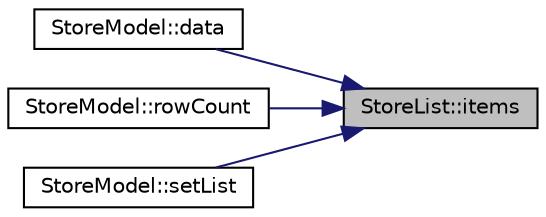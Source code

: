 digraph "StoreList::items"
{
 // INTERACTIVE_SVG=YES
 // LATEX_PDF_SIZE
  edge [fontname="Helvetica",fontsize="10",labelfontname="Helvetica",labelfontsize="10"];
  node [fontname="Helvetica",fontsize="10",shape=record];
  rankdir="RL";
  Node83 [label="StoreList::items",height=0.2,width=0.4,color="black", fillcolor="grey75", style="filled", fontcolor="black",tooltip=" "];
  Node83 -> Node84 [dir="back",color="midnightblue",fontsize="10",style="solid",fontname="Helvetica"];
  Node84 [label="StoreModel::data",height=0.2,width=0.4,color="black", fillcolor="white", style="filled",URL="$class_store_model.html#a20a2b557bd072f2ac060d2714e47626d",tooltip=" "];
  Node83 -> Node85 [dir="back",color="midnightblue",fontsize="10",style="solid",fontname="Helvetica"];
  Node85 [label="StoreModel::rowCount",height=0.2,width=0.4,color="black", fillcolor="white", style="filled",URL="$class_store_model.html#a9285bce65a0827ad22b0ad4d16905699",tooltip=" "];
  Node83 -> Node86 [dir="back",color="midnightblue",fontsize="10",style="solid",fontname="Helvetica"];
  Node86 [label="StoreModel::setList",height=0.2,width=0.4,color="black", fillcolor="white", style="filled",URL="$class_store_model.html#aead3acaf53ddb82090a56a062c4d2c35",tooltip=" "];
}
